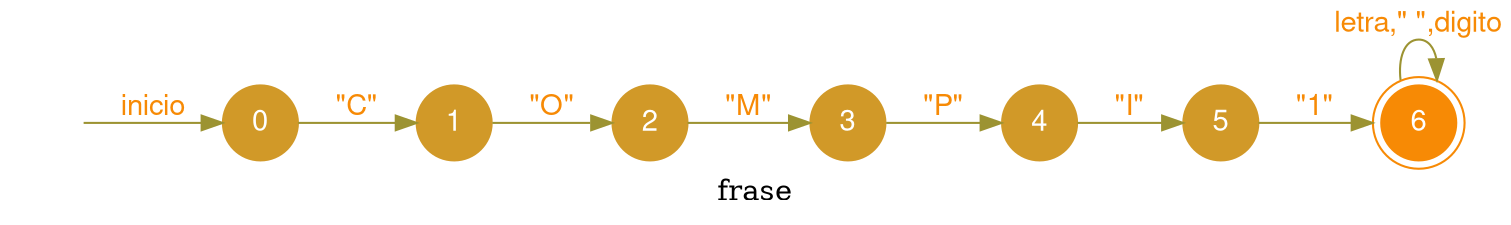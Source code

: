 digraph finite_state_machine {
	node[fontname="Helvetica,Arial,sans-serif"]
	edge[fontname="Helvetica,Arial,sans-serif" color="#9c9332"]
	rankdir=LR;
	node[shape = doublecircle, color = "#f78a05" fillcolor="#f78a05" style =filled fontcolor=white];
6;
	node[shape = circle, color = "#d19928" fillcolor="#d19928" style =filled fontcolor=white];

	flechainicio [style=invis fontsize="0"];
	flechainicio -> 0 [label="inicio" fontcolor="#f78a05"];
	0->1[label = "\"C\"" fontcolor="#f78a05"];
1->2[label = "\"O\"" fontcolor="#f78a05"];
2->3[label = "\"M\"" fontcolor="#f78a05"];
3->4[label = "\"P\"" fontcolor="#f78a05"];
4->5[label = "\"I\"" fontcolor="#f78a05"];
5->6[label = "\"1\"" fontcolor="#f78a05"];
6->6[label = "letra,\" \",digito" fontcolor="#f78a05"];
	label= "frase"
}